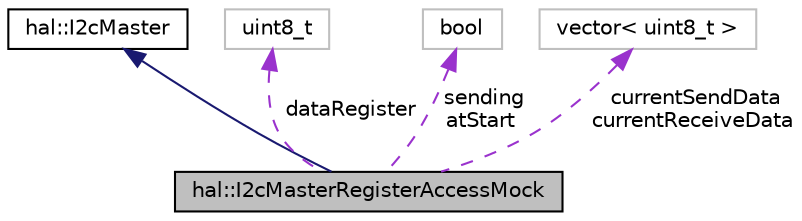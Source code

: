digraph "hal::I2cMasterRegisterAccessMock"
{
 // INTERACTIVE_SVG=YES
  edge [fontname="Helvetica",fontsize="10",labelfontname="Helvetica",labelfontsize="10"];
  node [fontname="Helvetica",fontsize="10",shape=record];
  Node2 [label="hal::I2cMasterRegisterAccessMock",height=0.2,width=0.4,color="black", fillcolor="grey75", style="filled", fontcolor="black"];
  Node3 -> Node2 [dir="back",color="midnightblue",fontsize="10",style="solid",fontname="Helvetica"];
  Node3 [label="hal::I2cMaster",height=0.2,width=0.4,color="black", fillcolor="white", style="filled",URL="$df/d85/classhal_1_1_i2c_master.html"];
  Node4 -> Node2 [dir="back",color="darkorchid3",fontsize="10",style="dashed",label=" dataRegister" ,fontname="Helvetica"];
  Node4 [label="uint8_t",height=0.2,width=0.4,color="grey75", fillcolor="white", style="filled"];
  Node5 -> Node2 [dir="back",color="darkorchid3",fontsize="10",style="dashed",label=" sending\natStart" ,fontname="Helvetica"];
  Node5 [label="bool",height=0.2,width=0.4,color="grey75", fillcolor="white", style="filled"];
  Node6 -> Node2 [dir="back",color="darkorchid3",fontsize="10",style="dashed",label=" currentSendData\ncurrentReceiveData" ,fontname="Helvetica"];
  Node6 [label="vector\< uint8_t \>",height=0.2,width=0.4,color="grey75", fillcolor="white", style="filled"];
}
